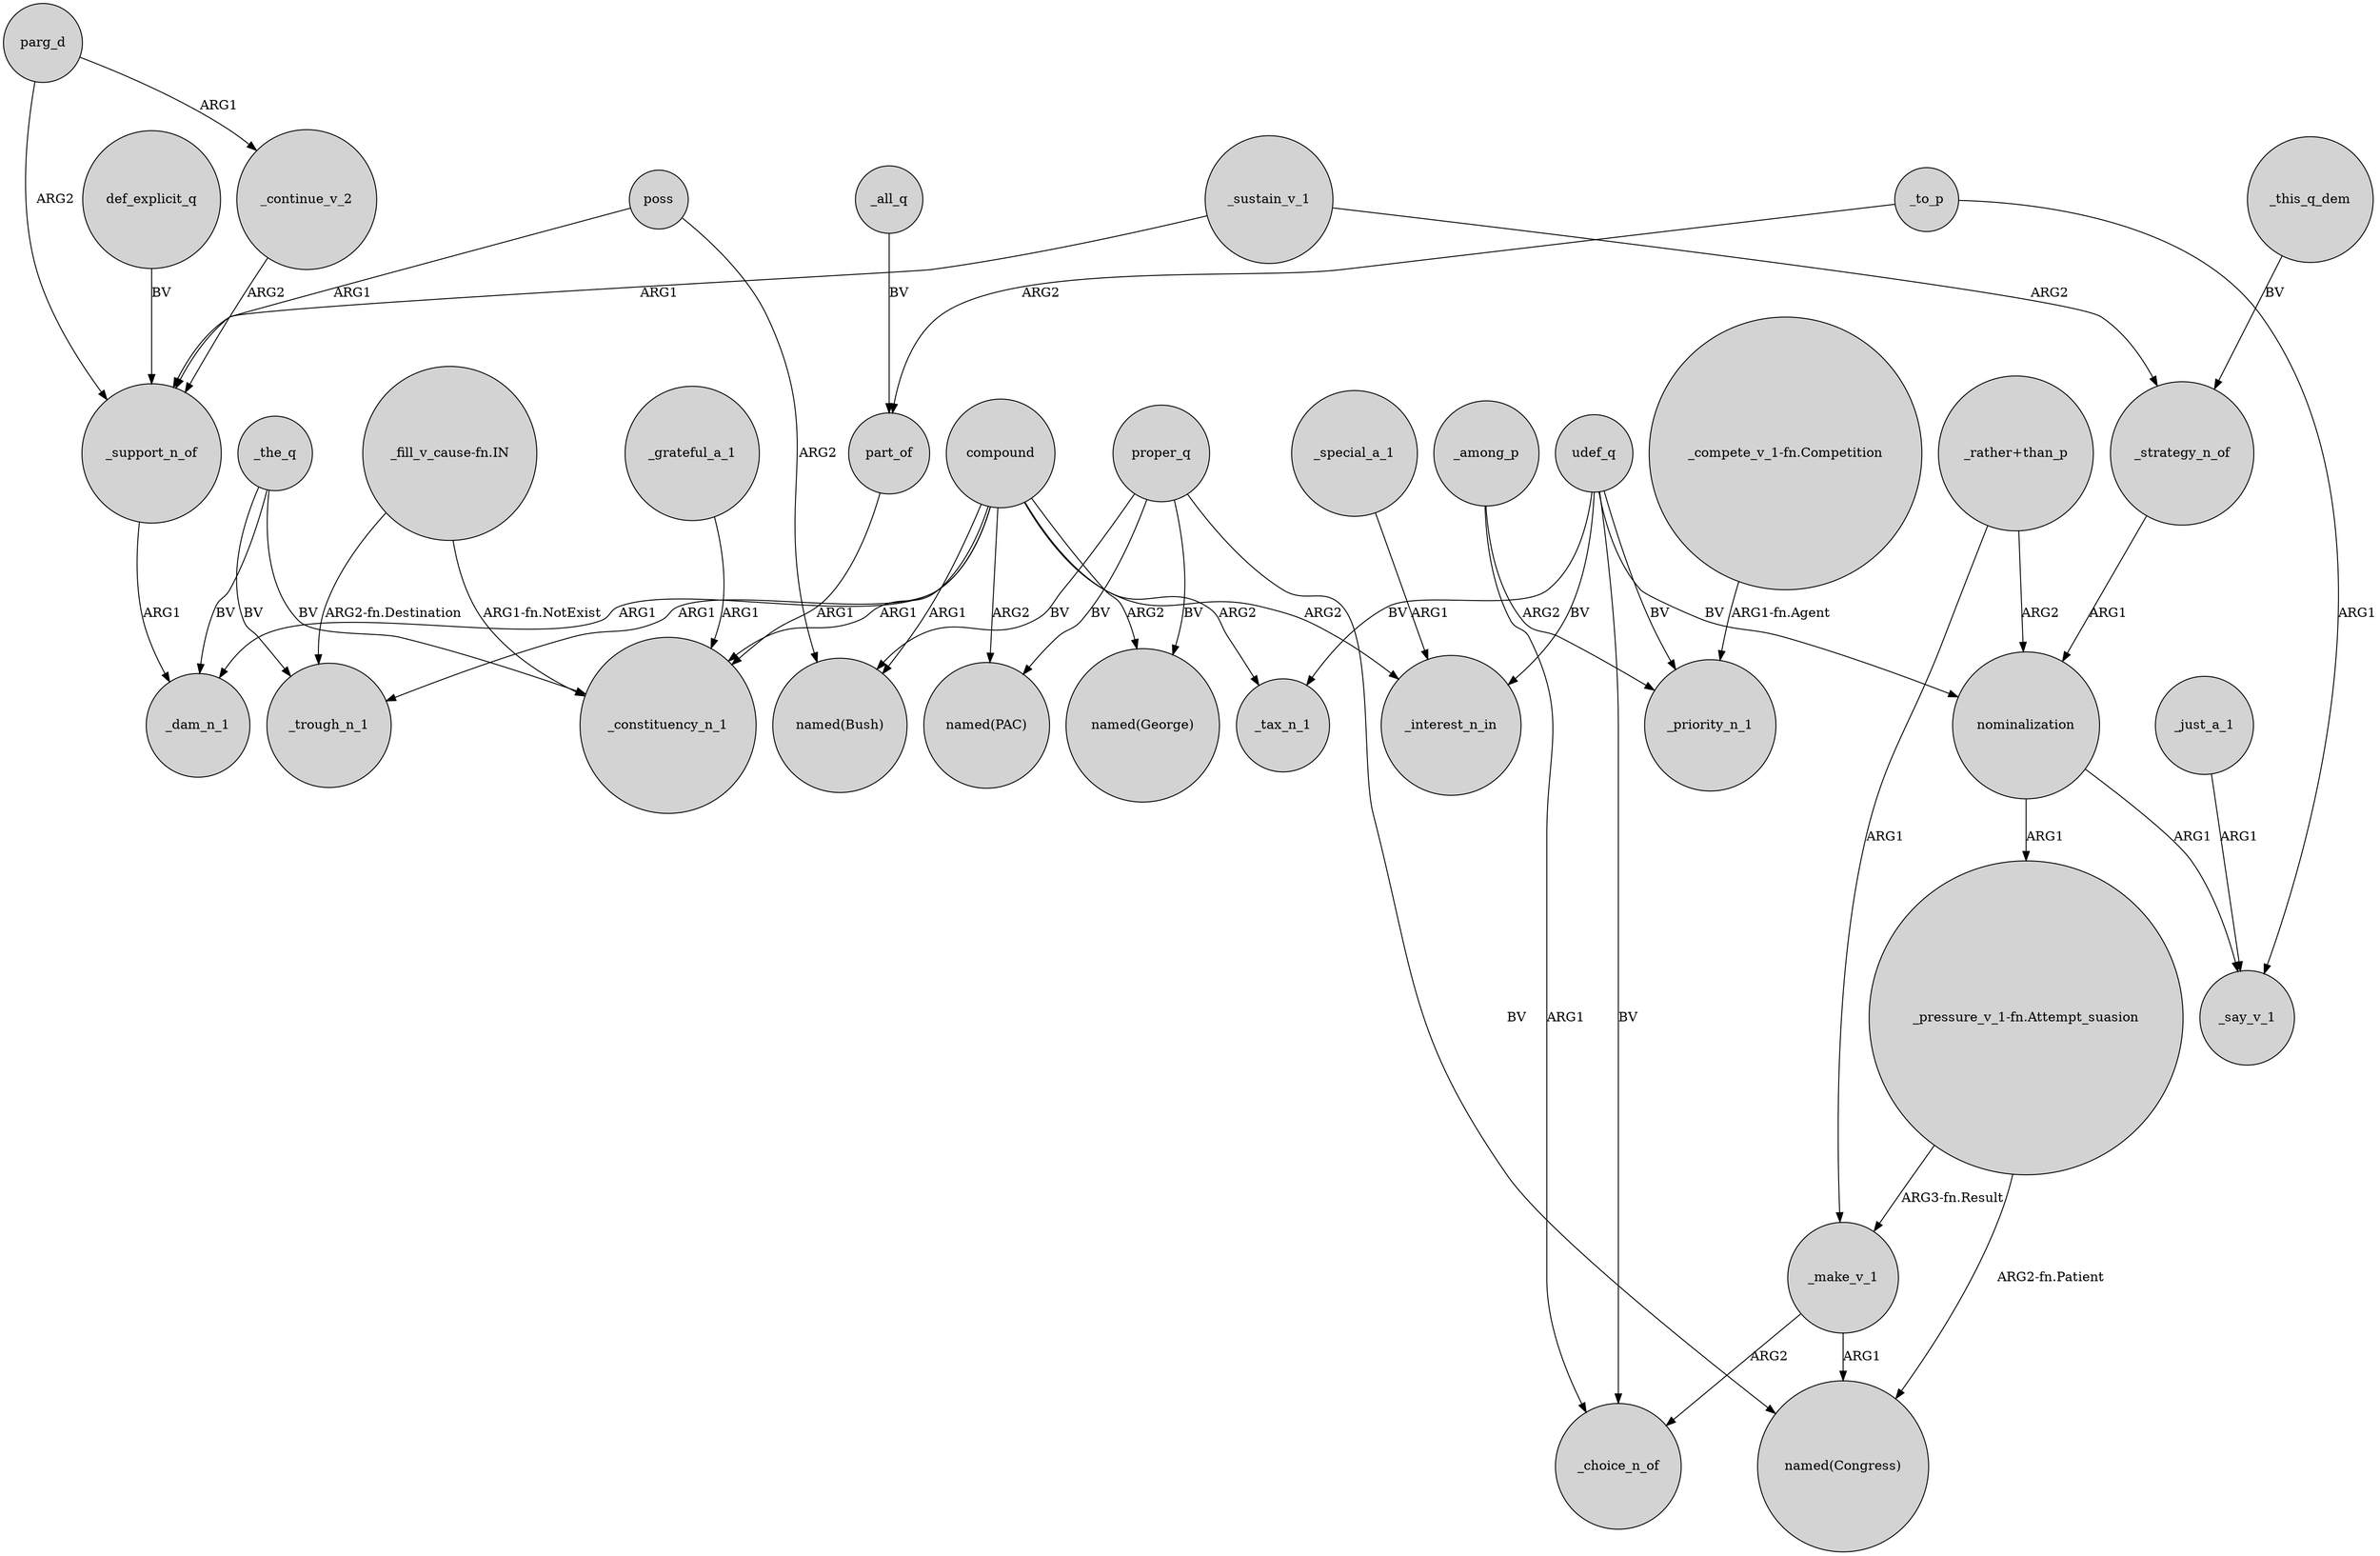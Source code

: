 digraph {
	node [shape=circle style=filled]
	_continue_v_2 -> _support_n_of [label=ARG2]
	_the_q -> _constituency_n_1 [label=BV]
	compound -> _trough_n_1 [label=ARG1]
	_special_a_1 -> _interest_n_in [label=ARG1]
	_all_q -> part_of [label=BV]
	compound -> "named(PAC)" [label=ARG2]
	_to_p -> _say_v_1 [label=ARG1]
	poss -> _support_n_of [label=ARG1]
	_make_v_1 -> "named(Congress)" [label=ARG1]
	parg_d -> _support_n_of [label=ARG2]
	_among_p -> _priority_n_1 [label=ARG2]
	"_rather+than_p" -> _make_v_1 [label=ARG1]
	_the_q -> _dam_n_1 [label=BV]
	_grateful_a_1 -> _constituency_n_1 [label=ARG1]
	poss -> "named(Bush)" [label=ARG2]
	compound -> "named(George)" [label=ARG2]
	"_pressure_v_1-fn.Attempt_suasion" -> "named(Congress)" [label="ARG2-fn.Patient"]
	_just_a_1 -> _say_v_1 [label=ARG1]
	"_fill_v_cause-fn.IN" -> _constituency_n_1 [label="ARG1-fn.NotExist"]
	compound -> _constituency_n_1 [label=ARG1]
	udef_q -> _interest_n_in [label=BV]
	"_pressure_v_1-fn.Attempt_suasion" -> _make_v_1 [label="ARG3-fn.Result"]
	_support_n_of -> _dam_n_1 [label=ARG1]
	"_rather+than_p" -> nominalization [label=ARG2]
	compound -> _interest_n_in [label=ARG2]
	proper_q -> "named(Congress)" [label=BV]
	def_explicit_q -> _support_n_of [label=BV]
	part_of -> _constituency_n_1 [label=ARG1]
	parg_d -> _continue_v_2 [label=ARG1]
	proper_q -> "named(PAC)" [label=BV]
	udef_q -> _tax_n_1 [label=BV]
	nominalization -> "_pressure_v_1-fn.Attempt_suasion" [label=ARG1]
	_sustain_v_1 -> _support_n_of [label=ARG1]
	"_fill_v_cause-fn.IN" -> _trough_n_1 [label="ARG2-fn.Destination"]
	udef_q -> _choice_n_of [label=BV]
	_make_v_1 -> _choice_n_of [label=ARG2]
	compound -> _dam_n_1 [label=ARG1]
	proper_q -> "named(Bush)" [label=BV]
	proper_q -> "named(George)" [label=BV]
	udef_q -> nominalization [label=BV]
	_to_p -> part_of [label=ARG2]
	_the_q -> _trough_n_1 [label=BV]
	"_compete_v_1-fn.Competition" -> _priority_n_1 [label="ARG1-fn.Agent"]
	_among_p -> _choice_n_of [label=ARG1]
	udef_q -> _priority_n_1 [label=BV]
	compound -> _tax_n_1 [label=ARG2]
	_strategy_n_of -> nominalization [label=ARG1]
	_this_q_dem -> _strategy_n_of [label=BV]
	nominalization -> _say_v_1 [label=ARG1]
	_sustain_v_1 -> _strategy_n_of [label=ARG2]
	compound -> "named(Bush)" [label=ARG1]
}

